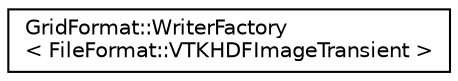 digraph "Graphical Class Hierarchy"
{
 // LATEX_PDF_SIZE
  edge [fontname="Helvetica",fontsize="10",labelfontname="Helvetica",labelfontsize="10"];
  node [fontname="Helvetica",fontsize="10",shape=record];
  rankdir="LR";
  Node0 [label="GridFormat::WriterFactory\l\< FileFormat::VTKHDFImageTransient \>",height=0.2,width=0.4,color="black", fillcolor="white", style="filled",URL="$structGridFormat_1_1WriterFactory_3_01FileFormat_1_1VTKHDFImageTransient_01_4.html",tooltip="Specialization of the WriterFactory for the transient vtk-hdf image grid format."];
}
